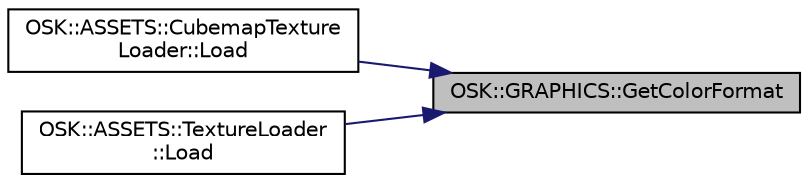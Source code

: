 digraph "OSK::GRAPHICS::GetColorFormat"
{
 // INTERACTIVE_SVG=YES
 // LATEX_PDF_SIZE
  edge [fontname="Helvetica",fontsize="10",labelfontname="Helvetica",labelfontsize="10"];
  node [fontname="Helvetica",fontsize="10",shape=record];
  rankdir="RL";
  Node1 [label="OSK::GRAPHICS::GetColorFormat",height=0.2,width=0.4,color="black", fillcolor="grey75", style="filled", fontcolor="black",tooltip="Devuelve un formato de color que tenga el número de canales deseado."];
  Node1 -> Node2 [dir="back",color="midnightblue",fontsize="10",style="solid",fontname="Helvetica"];
  Node2 [label="OSK::ASSETS::CubemapTexture\lLoader::Load",height=0.2,width=0.4,color="black", fillcolor="white", style="filled",URL="$class_o_s_k_1_1_a_s_s_e_t_s_1_1_cubemap_texture_loader.html#a015b1daa6d8d910f7337bc513c8d3285",tooltip="Carga el asset."];
  Node1 -> Node3 [dir="back",color="midnightblue",fontsize="10",style="solid",fontname="Helvetica"];
  Node3 [label="OSK::ASSETS::TextureLoader\l::Load",height=0.2,width=0.4,color="black", fillcolor="white", style="filled",URL="$class_o_s_k_1_1_a_s_s_e_t_s_1_1_texture_loader.html#a64796c79bab29f0c01f547501e1a87c9",tooltip="Carga el asset."];
}
